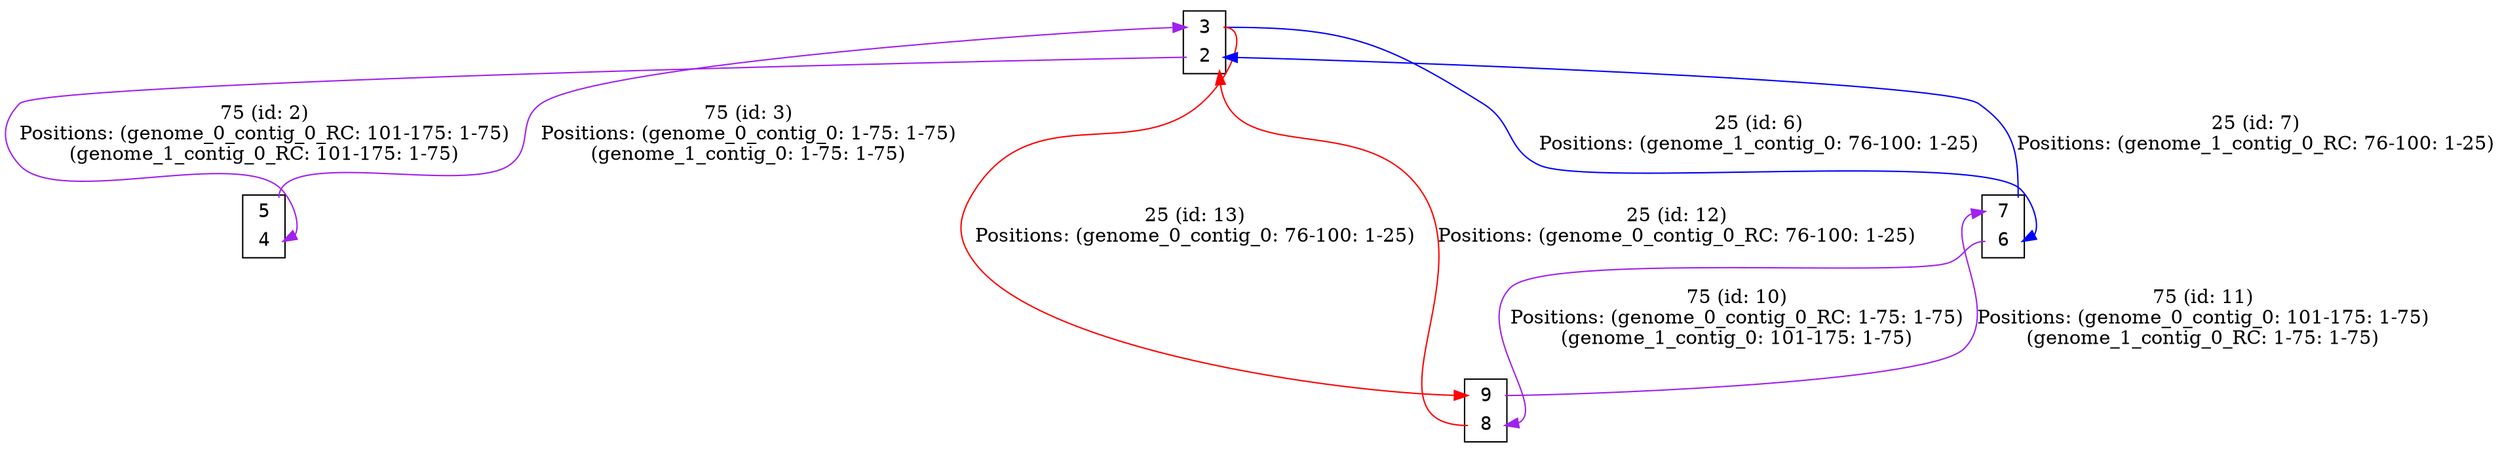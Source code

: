 digraph my_graph {
node[fontname=<Courier>,shape=<plaintext>]
vertex_0x126e950_0x126e990[label=<<TABLE bgcolor = "white">
<TR><TD BORDER = "0" PORT = "port_0x126e990_in"></TD><TD BORDER = "0" PORT = "port_">2</TD><TD BORDER = "0" PORT = "port_0x126e990_out"></TD></TR>
<TR><TD BORDER = "0" PORT = "port_0x126e950_out"></TD><TD BORDER = "0" PORT = "port_">3</TD><TD BORDER = "0" PORT = "port_0x126e950_in"></TD></TR>
</TABLE>>,style=<filled>,color=<black>,fillcolor=<white>]
vertex_0x126e950_0x126e990[label=<<TABLE bgcolor = "white">
<TR><TD BORDER = "0" PORT = "port_0x126e950_in"></TD><TD BORDER = "0" PORT = "port_">3</TD><TD BORDER = "0" PORT = "port_0x126e950_out"></TD></TR>
<TR><TD BORDER = "0" PORT = "port_0x126e990_out"></TD><TD BORDER = "0" PORT = "port_">2</TD><TD BORDER = "0" PORT = "port_0x126e990_in"></TD></TR>
</TABLE>>,style=<filled>,color=<black>,fillcolor=<white>]
vertex_0x126e320_0x126e360[label=<<TABLE bgcolor = "white">
<TR><TD BORDER = "0" PORT = "port_0x126e320_in"></TD><TD BORDER = "0" PORT = "port_">4</TD><TD BORDER = "0" PORT = "port_0x126e320_out"></TD></TR>
<TR><TD BORDER = "0" PORT = "port_0x126e360_out"></TD><TD BORDER = "0" PORT = "port_">5</TD><TD BORDER = "0" PORT = "port_0x126e360_in"></TD></TR>
</TABLE>>,style=<filled>,color=<black>,fillcolor=<white>]
vertex_0x126e320_0x126e360[label=<<TABLE bgcolor = "white">
<TR><TD BORDER = "0" PORT = "port_0x126e360_in"></TD><TD BORDER = "0" PORT = "port_">5</TD><TD BORDER = "0" PORT = "port_0x126e360_out"></TD></TR>
<TR><TD BORDER = "0" PORT = "port_0x126e320_out"></TD><TD BORDER = "0" PORT = "port_">4</TD><TD BORDER = "0" PORT = "port_0x126e320_in"></TD></TR>
</TABLE>>,style=<filled>,color=<black>,fillcolor=<white>]
vertex_0x125cfa0_0x126f390[label=<<TABLE bgcolor = "white">
<TR><TD BORDER = "0" PORT = "port_0x125cfa0_in"></TD><TD BORDER = "0" PORT = "port_">6</TD><TD BORDER = "0" PORT = "port_0x125cfa0_out"></TD></TR>
<TR><TD BORDER = "0" PORT = "port_0x126f390_out"></TD><TD BORDER = "0" PORT = "port_">7</TD><TD BORDER = "0" PORT = "port_0x126f390_in"></TD></TR>
</TABLE>>,style=<filled>,color=<black>,fillcolor=<white>]
vertex_0x125cfa0_0x126f390[label=<<TABLE bgcolor = "white">
<TR><TD BORDER = "0" PORT = "port_0x126f390_in"></TD><TD BORDER = "0" PORT = "port_">7</TD><TD BORDER = "0" PORT = "port_0x126f390_out"></TD></TR>
<TR><TD BORDER = "0" PORT = "port_0x125cfa0_out"></TD><TD BORDER = "0" PORT = "port_">6</TD><TD BORDER = "0" PORT = "port_0x125cfa0_in"></TD></TR>
</TABLE>>,style=<filled>,color=<black>,fillcolor=<white>]
vertex_0x1259430_0x126e6d0[label=<<TABLE bgcolor = "white">
<TR><TD BORDER = "0" PORT = "port_0x126e6d0_in"></TD><TD BORDER = "0" PORT = "port_">8</TD><TD BORDER = "0" PORT = "port_0x126e6d0_out"></TD></TR>
<TR><TD BORDER = "0" PORT = "port_0x1259430_out"></TD><TD BORDER = "0" PORT = "port_">9</TD><TD BORDER = "0" PORT = "port_0x1259430_in"></TD></TR>
</TABLE>>,style=<filled>,color=<black>,fillcolor=<white>]
vertex_0x1259430_0x126e6d0[label=<<TABLE bgcolor = "white">
<TR><TD BORDER = "0" PORT = "port_0x1259430_in"></TD><TD BORDER = "0" PORT = "port_">9</TD><TD BORDER = "0" PORT = "port_0x1259430_out"></TD></TR>
<TR><TD BORDER = "0" PORT = "port_0x126e6d0_out"></TD><TD BORDER = "0" PORT = "port_">8</TD><TD BORDER = "0" PORT = "port_0x126e6d0_in"></TD></TR>
</TABLE>>,style=<filled>,color=<black>,fillcolor=<white>]
vertex_0x126e950_0x126e990:port_0x126e990_out->vertex_0x126e320_0x126e360:port_0x126e320_in[label="75 (id: 2)\nPositions: (genome_0_contig_0_RC: 101-175: 1-75)\n(genome_1_contig_0_RC: 101-175: 1-75)\n",len=<0>,K=<0>,color=<purple>]
vertex_0x126e320_0x126e360:port_0x126e360_out->vertex_0x126e950_0x126e990:port_0x126e950_in[label="75 (id: 3)\nPositions: (genome_0_contig_0: 1-75: 1-75)\n(genome_1_contig_0: 1-75: 1-75)\n",len=<0>,K=<0>,color=<purple>]
vertex_0x126e950_0x126e990:port_0x126e950_out->vertex_0x125cfa0_0x126f390:port_0x125cfa0_in[label="25 (id: 6)\nPositions: (genome_1_contig_0: 76-100: 1-25)\n",len=<0>,K=<0>,color=<blue>]
vertex_0x125cfa0_0x126f390:port_0x126f390_out->vertex_0x126e950_0x126e990:port_0x126e990_in[label="25 (id: 7)\nPositions: (genome_1_contig_0_RC: 76-100: 1-25)\n",len=<0>,K=<0>,color=<blue>]
vertex_0x125cfa0_0x126f390:port_0x125cfa0_out->vertex_0x1259430_0x126e6d0:port_0x126e6d0_in[label="75 (id: 10)\nPositions: (genome_0_contig_0_RC: 1-75: 1-75)\n(genome_1_contig_0: 101-175: 1-75)\n",len=<0>,K=<0>,color=<purple>]
vertex_0x1259430_0x126e6d0:port_0x1259430_out->vertex_0x125cfa0_0x126f390:port_0x126f390_in[label="75 (id: 11)\nPositions: (genome_0_contig_0: 101-175: 1-75)\n(genome_1_contig_0_RC: 1-75: 1-75)\n",len=<0>,K=<0>,color=<purple>]
vertex_0x1259430_0x126e6d0:port_0x126e6d0_out->vertex_0x126e950_0x126e990:port_0x126e990_in[label="25 (id: 12)\nPositions: (genome_0_contig_0_RC: 76-100: 1-25)\n",len=<0>,K=<0>,color=<red>]
vertex_0x126e950_0x126e990:port_0x126e950_out->vertex_0x1259430_0x126e6d0:port_0x1259430_in[label="25 (id: 13)\nPositions: (genome_0_contig_0: 76-100: 1-25)\n",len=<0>,K=<0>,color=<red>]
}
